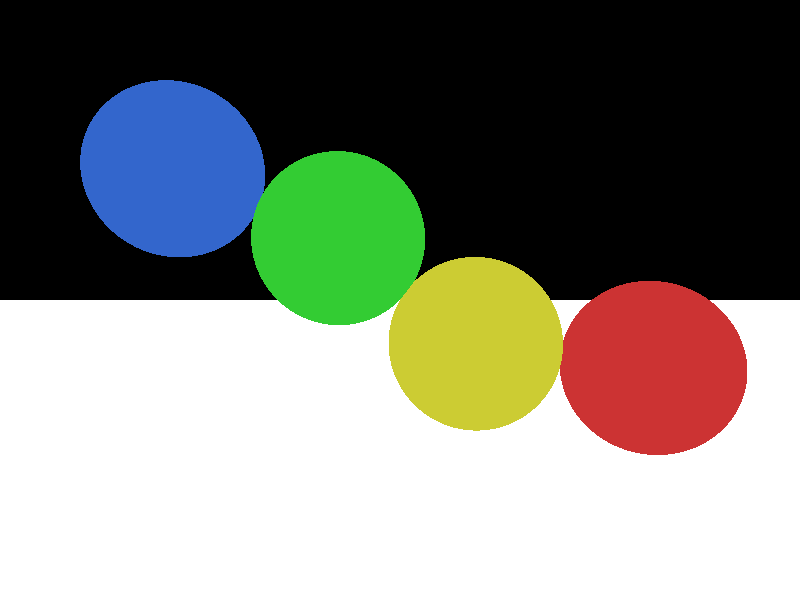 // csc473, assignment 4  - transforms

camera {
  location  <0, 0, 14>
  up        <0,  1,  0>
  right     <1.33333, 0,  0>
  look_at   <0, 0, 0>
}


light_source {<-10, 10, 10> color rgb <1.5, 1.5, 1.5>}

// red
sphere { <0, 0, 0>, 2
  pigment { color rgb <0.8, 0.2, 0.2>}
  finish { ambient 0.2 diffuse 0.4 specular 0.6 reflection 0.4 }
  translate <-6, 0, 0>
  rotate <0, 0, 15>
}

// yellow
sphere { <0, 0, 0>, 2
  pigment { color rgb <0.8, 0.8, 0.2>}
  finish { ambient 0.2 diffuse 0.4 specular 0.6 reflection 0.4 }
  translate <-2, 0, 0>
  rotate <0, 0, 30>
}

// green
sphere { <0, 0, 0>, 2
  pigment { color rgb <0.2, 0.8, 0.2>}
  finish { ambient 0.2 diffuse 0.4 specular 0.6 reflection 0.4 }
  translate <2, 0, 0>
  rotate <0, 0, 45>
}

// blue
sphere { <0, 0, 0>, 2
  pigment { color rgb <0.2, 0.4, 0.8>}
  finish { ambient 0.2 diffuse 0.4 specular 0.6 reflection 0.4 }
  translate <6, 0, 0>
  rotate <0, 0, 30>
}

plane {<0, 1, 0>, -6
  pigment {color rgb <1.0, 1.0, 1.0>}
  finish { ambient 0.4 diffuse 0.8 reflection 0.6 }
}

